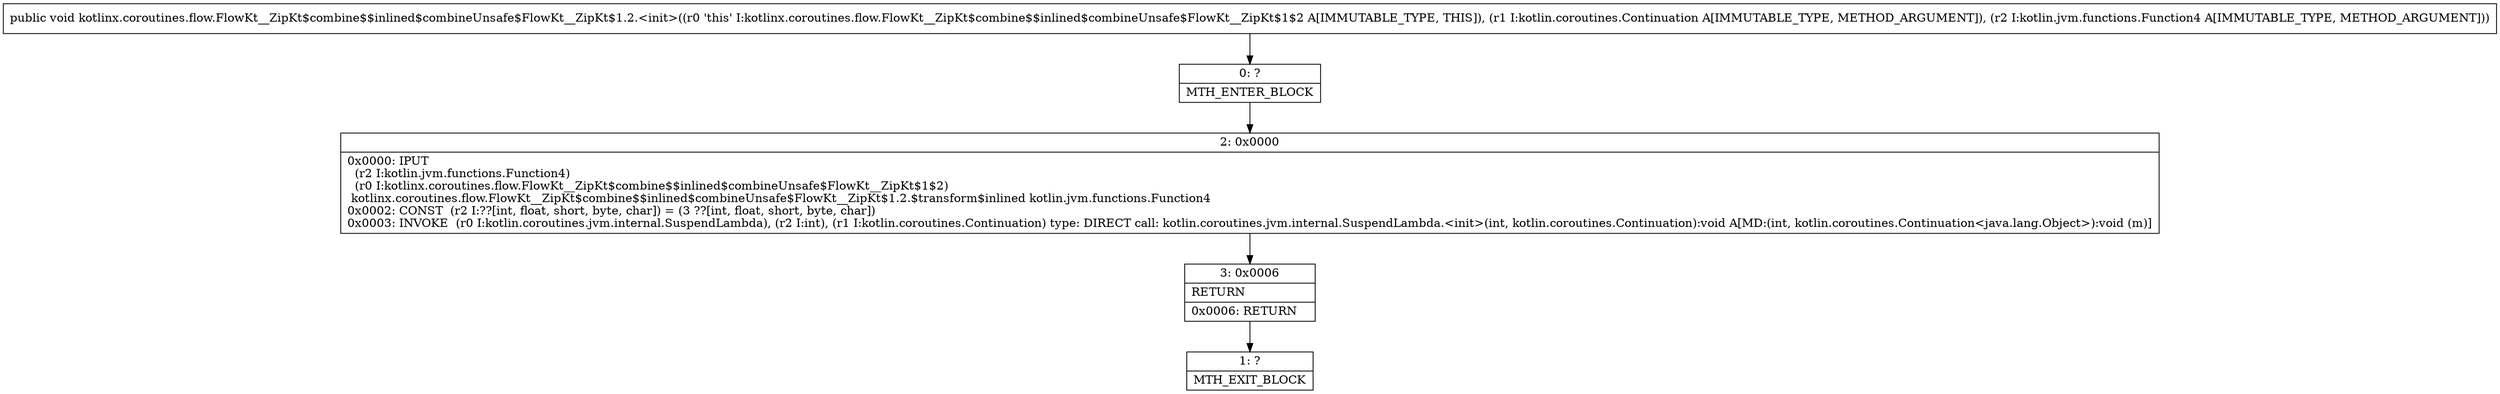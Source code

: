 digraph "CFG forkotlinx.coroutines.flow.FlowKt__ZipKt$combine$$inlined$combineUnsafe$FlowKt__ZipKt$1.2.\<init\>(Lkotlin\/coroutines\/Continuation;Lkotlin\/jvm\/functions\/Function4;)V" {
Node_0 [shape=record,label="{0\:\ ?|MTH_ENTER_BLOCK\l}"];
Node_2 [shape=record,label="{2\:\ 0x0000|0x0000: IPUT  \l  (r2 I:kotlin.jvm.functions.Function4)\l  (r0 I:kotlinx.coroutines.flow.FlowKt__ZipKt$combine$$inlined$combineUnsafe$FlowKt__ZipKt$1$2)\l kotlinx.coroutines.flow.FlowKt__ZipKt$combine$$inlined$combineUnsafe$FlowKt__ZipKt$1.2.$transform$inlined kotlin.jvm.functions.Function4 \l0x0002: CONST  (r2 I:??[int, float, short, byte, char]) = (3 ??[int, float, short, byte, char]) \l0x0003: INVOKE  (r0 I:kotlin.coroutines.jvm.internal.SuspendLambda), (r2 I:int), (r1 I:kotlin.coroutines.Continuation) type: DIRECT call: kotlin.coroutines.jvm.internal.SuspendLambda.\<init\>(int, kotlin.coroutines.Continuation):void A[MD:(int, kotlin.coroutines.Continuation\<java.lang.Object\>):void (m)]\l}"];
Node_3 [shape=record,label="{3\:\ 0x0006|RETURN\l|0x0006: RETURN   \l}"];
Node_1 [shape=record,label="{1\:\ ?|MTH_EXIT_BLOCK\l}"];
MethodNode[shape=record,label="{public void kotlinx.coroutines.flow.FlowKt__ZipKt$combine$$inlined$combineUnsafe$FlowKt__ZipKt$1.2.\<init\>((r0 'this' I:kotlinx.coroutines.flow.FlowKt__ZipKt$combine$$inlined$combineUnsafe$FlowKt__ZipKt$1$2 A[IMMUTABLE_TYPE, THIS]), (r1 I:kotlin.coroutines.Continuation A[IMMUTABLE_TYPE, METHOD_ARGUMENT]), (r2 I:kotlin.jvm.functions.Function4 A[IMMUTABLE_TYPE, METHOD_ARGUMENT])) }"];
MethodNode -> Node_0;Node_0 -> Node_2;
Node_2 -> Node_3;
Node_3 -> Node_1;
}

